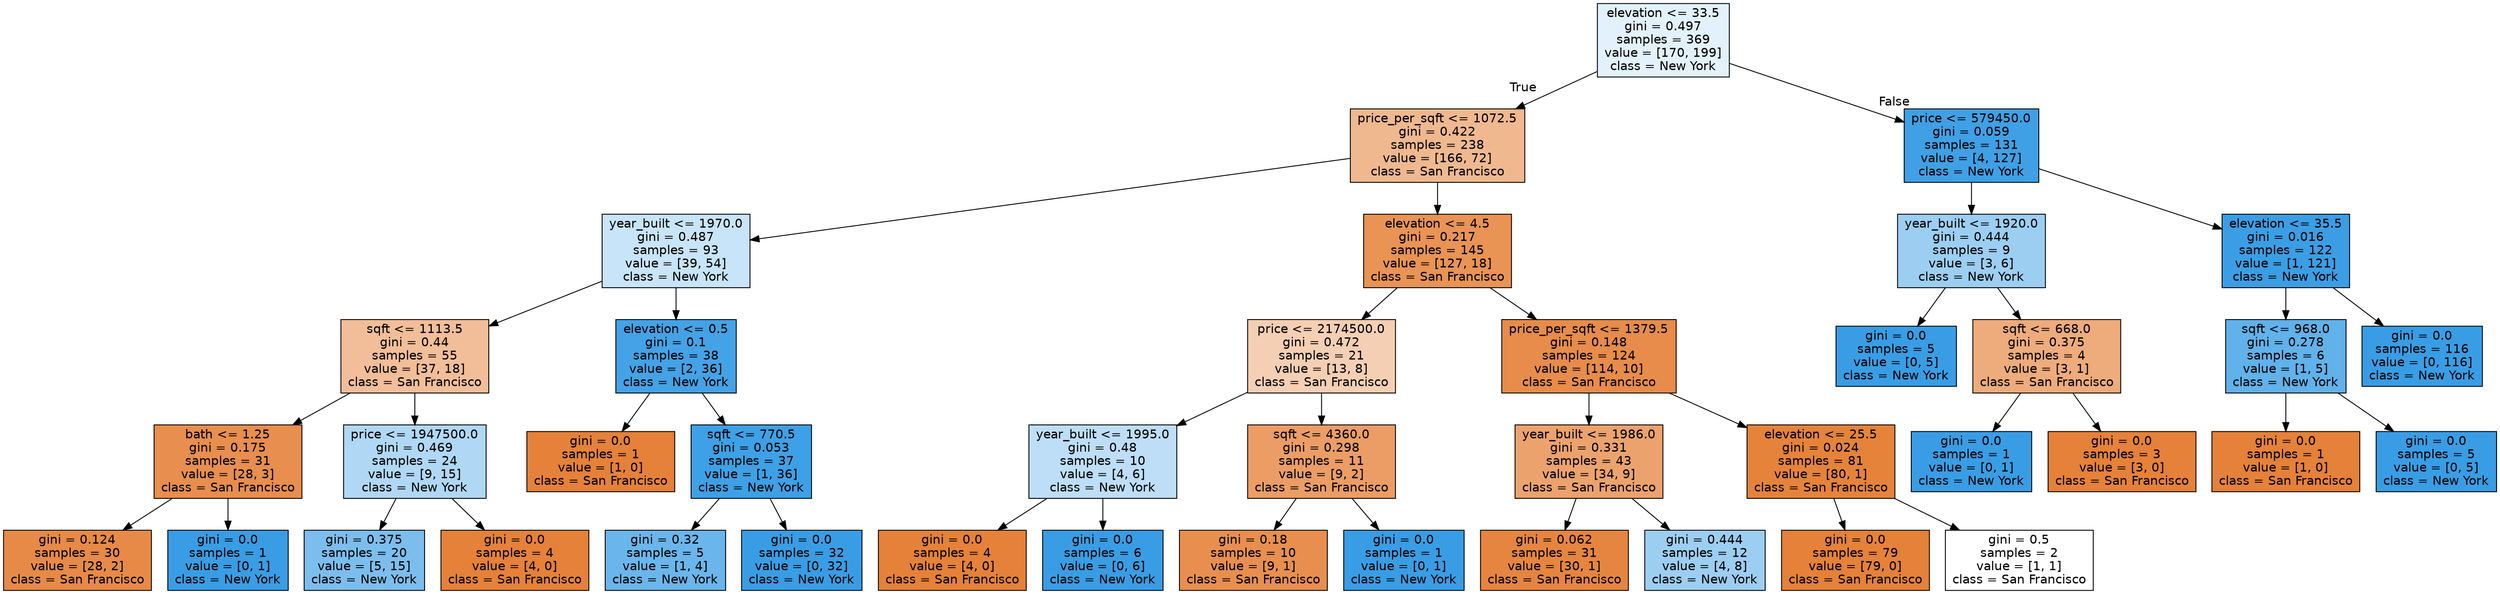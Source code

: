 digraph Tree {
node [shape=box, style="filled", color="black", fontname="helvetica"] ;
edge [fontname="helvetica"] ;
0 [label="elevation <= 33.5\ngini = 0.497\nsamples = 369\nvalue = [170, 199]\nclass = New York", fillcolor="#e2f1fb"] ;
1 [label="price_per_sqft <= 1072.5\ngini = 0.422\nsamples = 238\nvalue = [166, 72]\nclass = San Francisco", fillcolor="#f0b88f"] ;
0 -> 1 [labeldistance=2.5, labelangle=45, headlabel="True"] ;
2 [label="year_built <= 1970.0\ngini = 0.487\nsamples = 93\nvalue = [39, 54]\nclass = New York", fillcolor="#c8e4f8"] ;
1 -> 2 ;
3 [label="sqft <= 1113.5\ngini = 0.44\nsamples = 55\nvalue = [37, 18]\nclass = San Francisco", fillcolor="#f2be99"] ;
2 -> 3 ;
4 [label="bath <= 1.25\ngini = 0.175\nsamples = 31\nvalue = [28, 3]\nclass = San Francisco", fillcolor="#e88e4e"] ;
3 -> 4 ;
5 [label="gini = 0.124\nsamples = 30\nvalue = [28, 2]\nclass = San Francisco", fillcolor="#e78a47"] ;
4 -> 5 ;
6 [label="gini = 0.0\nsamples = 1\nvalue = [0, 1]\nclass = New York", fillcolor="#399de5"] ;
4 -> 6 ;
7 [label="price <= 1947500.0\ngini = 0.469\nsamples = 24\nvalue = [9, 15]\nclass = New York", fillcolor="#b0d8f5"] ;
3 -> 7 ;
8 [label="gini = 0.375\nsamples = 20\nvalue = [5, 15]\nclass = New York", fillcolor="#7bbeee"] ;
7 -> 8 ;
9 [label="gini = 0.0\nsamples = 4\nvalue = [4, 0]\nclass = San Francisco", fillcolor="#e58139"] ;
7 -> 9 ;
10 [label="elevation <= 0.5\ngini = 0.1\nsamples = 38\nvalue = [2, 36]\nclass = New York", fillcolor="#44a2e6"] ;
2 -> 10 ;
11 [label="gini = 0.0\nsamples = 1\nvalue = [1, 0]\nclass = San Francisco", fillcolor="#e58139"] ;
10 -> 11 ;
12 [label="sqft <= 770.5\ngini = 0.053\nsamples = 37\nvalue = [1, 36]\nclass = New York", fillcolor="#3ea0e6"] ;
10 -> 12 ;
13 [label="gini = 0.32\nsamples = 5\nvalue = [1, 4]\nclass = New York", fillcolor="#6ab6ec"] ;
12 -> 13 ;
14 [label="gini = 0.0\nsamples = 32\nvalue = [0, 32]\nclass = New York", fillcolor="#399de5"] ;
12 -> 14 ;
15 [label="elevation <= 4.5\ngini = 0.217\nsamples = 145\nvalue = [127, 18]\nclass = San Francisco", fillcolor="#e99355"] ;
1 -> 15 ;
16 [label="price <= 2174500.0\ngini = 0.472\nsamples = 21\nvalue = [13, 8]\nclass = San Francisco", fillcolor="#f5cfb3"] ;
15 -> 16 ;
17 [label="year_built <= 1995.0\ngini = 0.48\nsamples = 10\nvalue = [4, 6]\nclass = New York", fillcolor="#bddef6"] ;
16 -> 17 ;
18 [label="gini = 0.0\nsamples = 4\nvalue = [4, 0]\nclass = San Francisco", fillcolor="#e58139"] ;
17 -> 18 ;
19 [label="gini = 0.0\nsamples = 6\nvalue = [0, 6]\nclass = New York", fillcolor="#399de5"] ;
17 -> 19 ;
20 [label="sqft <= 4360.0\ngini = 0.298\nsamples = 11\nvalue = [9, 2]\nclass = San Francisco", fillcolor="#eb9d65"] ;
16 -> 20 ;
21 [label="gini = 0.18\nsamples = 10\nvalue = [9, 1]\nclass = San Francisco", fillcolor="#e88f4f"] ;
20 -> 21 ;
22 [label="gini = 0.0\nsamples = 1\nvalue = [0, 1]\nclass = New York", fillcolor="#399de5"] ;
20 -> 22 ;
23 [label="price_per_sqft <= 1379.5\ngini = 0.148\nsamples = 124\nvalue = [114, 10]\nclass = San Francisco", fillcolor="#e78c4a"] ;
15 -> 23 ;
24 [label="year_built <= 1986.0\ngini = 0.331\nsamples = 43\nvalue = [34, 9]\nclass = San Francisco", fillcolor="#eca26d"] ;
23 -> 24 ;
25 [label="gini = 0.062\nsamples = 31\nvalue = [30, 1]\nclass = San Francisco", fillcolor="#e68540"] ;
24 -> 25 ;
26 [label="gini = 0.444\nsamples = 12\nvalue = [4, 8]\nclass = New York", fillcolor="#9ccef2"] ;
24 -> 26 ;
27 [label="elevation <= 25.5\ngini = 0.024\nsamples = 81\nvalue = [80, 1]\nclass = San Francisco", fillcolor="#e5833b"] ;
23 -> 27 ;
28 [label="gini = 0.0\nsamples = 79\nvalue = [79, 0]\nclass = San Francisco", fillcolor="#e58139"] ;
27 -> 28 ;
29 [label="gini = 0.5\nsamples = 2\nvalue = [1, 1]\nclass = San Francisco", fillcolor="#ffffff"] ;
27 -> 29 ;
30 [label="price <= 579450.0\ngini = 0.059\nsamples = 131\nvalue = [4, 127]\nclass = New York", fillcolor="#3fa0e6"] ;
0 -> 30 [labeldistance=2.5, labelangle=-45, headlabel="False"] ;
31 [label="year_built <= 1920.0\ngini = 0.444\nsamples = 9\nvalue = [3, 6]\nclass = New York", fillcolor="#9ccef2"] ;
30 -> 31 ;
32 [label="gini = 0.0\nsamples = 5\nvalue = [0, 5]\nclass = New York", fillcolor="#399de5"] ;
31 -> 32 ;
33 [label="sqft <= 668.0\ngini = 0.375\nsamples = 4\nvalue = [3, 1]\nclass = San Francisco", fillcolor="#eeab7b"] ;
31 -> 33 ;
34 [label="gini = 0.0\nsamples = 1\nvalue = [0, 1]\nclass = New York", fillcolor="#399de5"] ;
33 -> 34 ;
35 [label="gini = 0.0\nsamples = 3\nvalue = [3, 0]\nclass = San Francisco", fillcolor="#e58139"] ;
33 -> 35 ;
36 [label="elevation <= 35.5\ngini = 0.016\nsamples = 122\nvalue = [1, 121]\nclass = New York", fillcolor="#3b9ee5"] ;
30 -> 36 ;
37 [label="sqft <= 968.0\ngini = 0.278\nsamples = 6\nvalue = [1, 5]\nclass = New York", fillcolor="#61b1ea"] ;
36 -> 37 ;
38 [label="gini = 0.0\nsamples = 1\nvalue = [1, 0]\nclass = San Francisco", fillcolor="#e58139"] ;
37 -> 38 ;
39 [label="gini = 0.0\nsamples = 5\nvalue = [0, 5]\nclass = New York", fillcolor="#399de5"] ;
37 -> 39 ;
40 [label="gini = 0.0\nsamples = 116\nvalue = [0, 116]\nclass = New York", fillcolor="#399de5"] ;
36 -> 40 ;
}